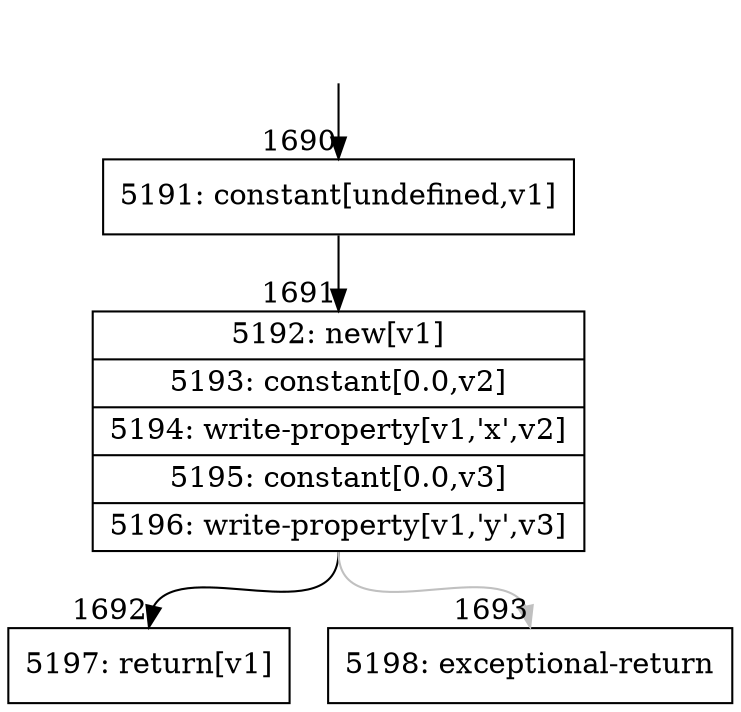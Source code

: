 digraph {
rankdir="TD"
BB_entry153[shape=none,label=""];
BB_entry153 -> BB1690 [tailport=s, headport=n, headlabel="    1690"]
BB1690 [shape=record label="{5191: constant[undefined,v1]}" ] 
BB1690 -> BB1691 [tailport=s, headport=n, headlabel="      1691"]
BB1691 [shape=record label="{5192: new[v1]|5193: constant[0.0,v2]|5194: write-property[v1,'x',v2]|5195: constant[0.0,v3]|5196: write-property[v1,'y',v3]}" ] 
BB1691 -> BB1692 [tailport=s, headport=n, headlabel="      1692"]
BB1691 -> BB1693 [tailport=s, headport=n, color=gray, headlabel="      1693"]
BB1692 [shape=record label="{5197: return[v1]}" ] 
BB1693 [shape=record label="{5198: exceptional-return}" ] 
//#$~ 2363
}
